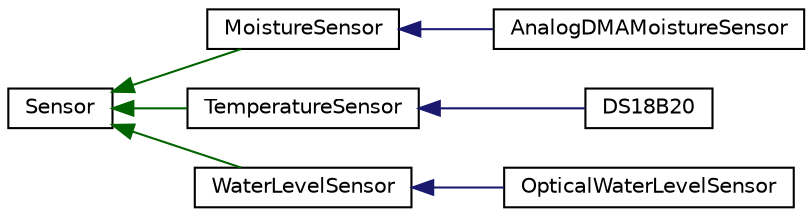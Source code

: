 digraph "Graphical Class Hierarchy"
{
 // LATEX_PDF_SIZE
  edge [fontname="Helvetica",fontsize="10",labelfontname="Helvetica",labelfontsize="10"];
  node [fontname="Helvetica",fontsize="10",shape=record];
  rankdir="LR";
  Node0 [label="Sensor",height=0.2,width=0.4,color="black", fillcolor="white", style="filled",URL="$class_sensor.html",tooltip=" "];
  Node0 -> Node1 [dir="back",color="darkgreen",fontsize="10",style="solid",fontname="Helvetica"];
  Node1 [label="MoistureSensor",height=0.2,width=0.4,color="black", fillcolor="white", style="filled",URL="$class_moisture_sensor.html",tooltip=" "];
  Node1 -> Node2 [dir="back",color="midnightblue",fontsize="10",style="solid",fontname="Helvetica"];
  Node2 [label="AnalogDMAMoistureSensor",height=0.2,width=0.4,color="black", fillcolor="white", style="filled",URL="$class_analog_d_m_a_moisture_sensor.html",tooltip=" "];
  Node0 -> Node3 [dir="back",color="darkgreen",fontsize="10",style="solid",fontname="Helvetica"];
  Node3 [label="TemperatureSensor",height=0.2,width=0.4,color="black", fillcolor="white", style="filled",URL="$class_temperature_sensor.html",tooltip=" "];
  Node3 -> Node4 [dir="back",color="midnightblue",fontsize="10",style="solid",fontname="Helvetica"];
  Node4 [label="DS18B20",height=0.2,width=0.4,color="black", fillcolor="white", style="filled",URL="$class_d_s18_b20.html",tooltip=" "];
  Node0 -> Node5 [dir="back",color="darkgreen",fontsize="10",style="solid",fontname="Helvetica"];
  Node5 [label="WaterLevelSensor",height=0.2,width=0.4,color="black", fillcolor="white", style="filled",URL="$class_water_level_sensor.html",tooltip=" "];
  Node5 -> Node6 [dir="back",color="midnightblue",fontsize="10",style="solid",fontname="Helvetica"];
  Node6 [label="OpticalWaterLevelSensor",height=0.2,width=0.4,color="black", fillcolor="white", style="filled",URL="$class_optical_water_level_sensor.html",tooltip=" "];
}
